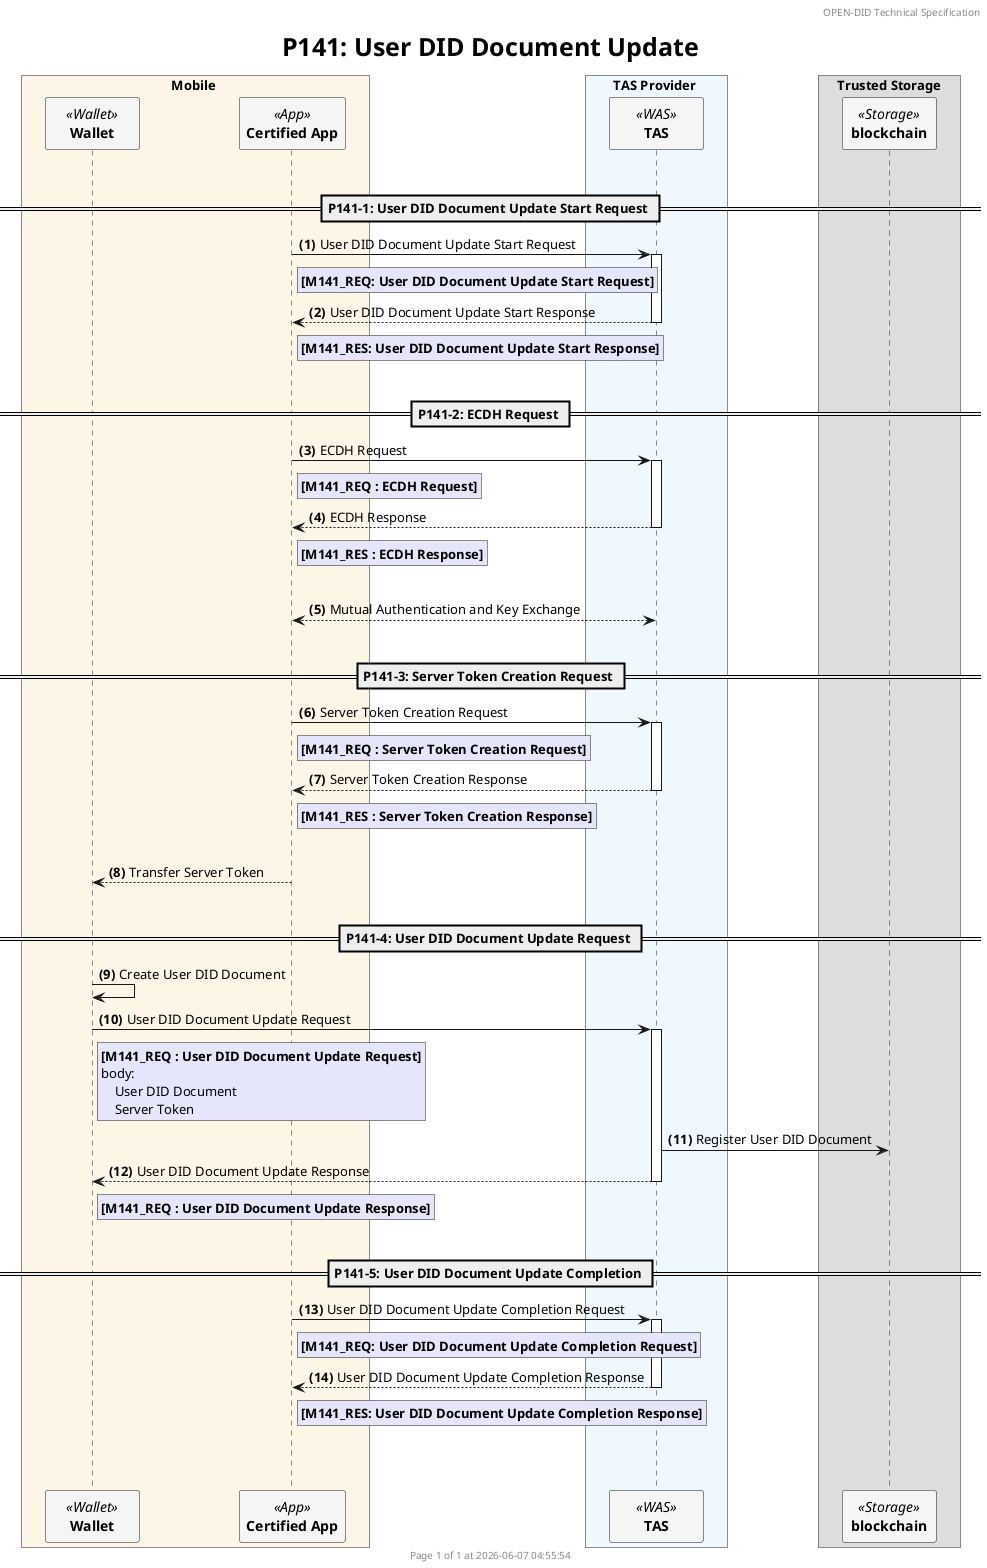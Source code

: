@startuml P141_update_diddoc_simple

'- - - - - - - - - - - - - - - - - - - - - - - - - - - - - - - - - - - - - - - - - - - - - - - - - - - - - - - - - - -
' Settings
'- - - - - - - - - - - - - - - - - - - - - - - - - - - - - - - - - - - - - - - - - - - - - - - - - - - - - - - - - - -
'=== Header and Footer ===
header OPEN-DID Technical Specification
footer
  	Page %page% of %lastpage% at %date("yyyy-MM-dd hh:mm:ss")
end footer

'=== Title ===
title
	<size:25>P141: User DID Document Update</size>
end title

'=== Options ===
autonumber "<b>(#)</b>"

'=== Participants ===
skinparam ParticipantPadding 20
skinparam BoxPadding 20
skinparam MaxMessageSize 500
skinparam MinClassWidth 80


box Mobile #OldLace
    participant "**Wallet**" as WALLET <<Wallet>> #WhiteSmoke
    participant "**Certified App**" as CA <<App>> #WhiteSmoke    
end box

box TAS Provider #AliceBlue
    participant "**TAS**" as TAS <<WAS>> #WhiteSmoke
end box

box Trusted Storage
    participant "**blockchain**" as BC <<Storage>> #WhiteSmoke
end box 

'- - - - - - - - - - - - - - - - - - - - - - - - - - - - - - - - - - - - - - - - - - - - - - - - - - - - - - - - - - -
' Constants
'- - - - - - - - - - - - - - - - - - - - - - - - - - - - - - - - - - - - - - - - - - - - - - - - - - - - - - - - - - -
!$refdoc = "Refer to separate document"
!$doc = "Refer to data specification document"

'- - - - - - - - - - - - - - - - - - - - - - - - - - - - - - - - - - - - - - - - - - - - - - - - - - - - - - - - - - -
' Content
'- - - - - - - - - - - - - - - - - - - - - - - - - - - - - - - - - - - - - - - - - - - - - - - - - - - - - - - - - - -
||| 

== P141-1: User DID Document Update Start Request ==
CA -> TAS++: User DID Document Update Start Request
rnote right of CA #Lavender        
    **[M141_REQ: User DID Document Update Start Request]**
end note

TAS --> CA--: User DID Document Update Start Response
rnote right of CA #Lavender        
    **[M141_RES: User DID Document Update Start Response]**
end note


||| 
== P141-2: ECDH Request ==
CA -> TAS++ : ECDH Request
rnote right of CA #Lavender
    **[M141_REQ : ECDH Request]**
end note

TAS --> CA--: ECDH Response
rnote right of CA #Lavender
    **[M141_RES : ECDH Response]**
end note

||| 
CA <--> TAS : Mutual Authentication and Key Exchange

||| 
== P141-3: Server Token Creation Request ==
CA -> TAS++ : Server Token Creation Request
rnote right of CA #Lavender
    **[M141_REQ : Server Token Creation Request]**
end note

TAS --> CA--: Server Token Creation Response
rnote right of CA #Lavender
    **[M141_RES : Server Token Creation Response]**
end note

||| 
CA --> WALLET : Transfer Server Token

||| 
== P141-4: User DID Document Update Request ==
WALLET -> WALLET: Create User DID Document

WALLET -> TAS++: User DID Document Update Request
rnote right of WALLET #Lavender
    **[M141_REQ : User DID Document Update Request]**
    body:
        User DID Document
        Server Token
end note

TAS -> BC: Register User DID Document

TAS --> WALLET--: User DID Document Update Response
rnote right of WALLET #Lavender
    **[M141_REQ : User DID Document Update Response]**
end note


||| 
== P141-5: User DID Document Update Completion ==
CA -> TAS++: User DID Document Update Completion Request
rnote right of CA #Lavender        
    **[M141_REQ: User DID Document Update Completion Request]**
end note

TAS --> CA--: User DID Document Update Completion Response
rnote right of CA #Lavender        
    **[M141_RES: User DID Document Update Completion Response]**
end note

||| 
||| 
@enduml
